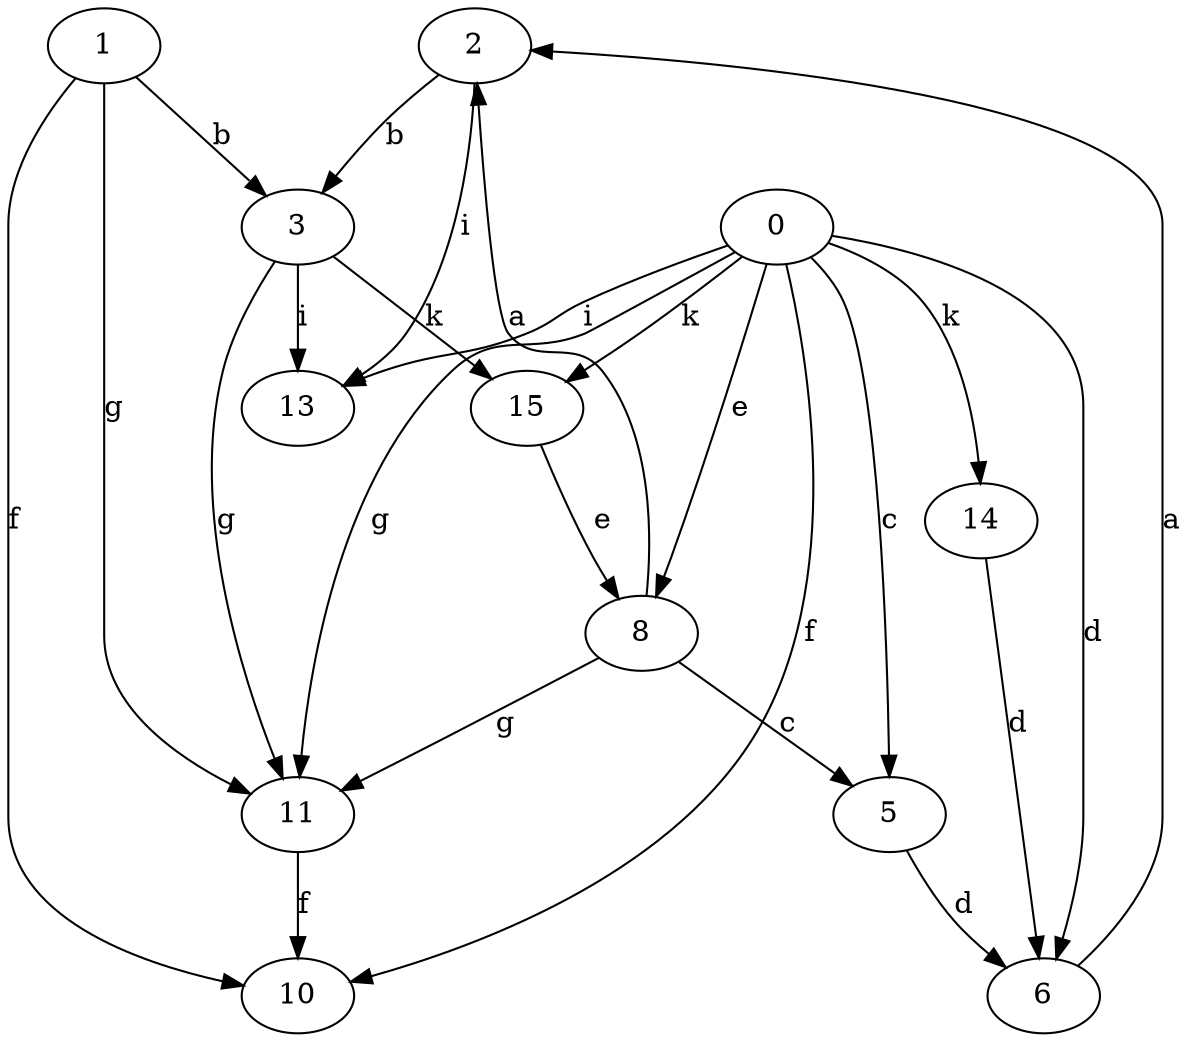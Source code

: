 strict digraph  {
2;
3;
5;
6;
0;
8;
1;
10;
11;
13;
14;
15;
2 -> 3  [label=b];
2 -> 13  [label=i];
3 -> 11  [label=g];
3 -> 13  [label=i];
3 -> 15  [label=k];
5 -> 6  [label=d];
6 -> 2  [label=a];
0 -> 5  [label=c];
0 -> 6  [label=d];
0 -> 8  [label=e];
0 -> 10  [label=f];
0 -> 11  [label=g];
0 -> 13  [label=i];
0 -> 14  [label=k];
0 -> 15  [label=k];
8 -> 2  [label=a];
8 -> 5  [label=c];
8 -> 11  [label=g];
1 -> 3  [label=b];
1 -> 10  [label=f];
1 -> 11  [label=g];
11 -> 10  [label=f];
14 -> 6  [label=d];
15 -> 8  [label=e];
}
